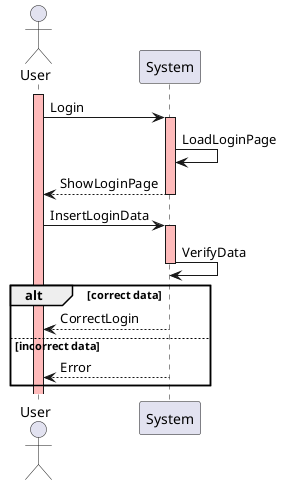 @startuml

actor User
participant System

activate User #FFBBBB
User -> System: Login
activate System #FFBBBB
System -> System: LoadLoginPage
System --> User: ShowLoginPage
deactivate System
User -> System: InsertLoginData
activate System #FFBBBB
System -> System: VerifyData
deactivate System

alt correct data
  System --> User: CorrectLogin
else incorrect data
  System --> User: Error
end

@enduml
